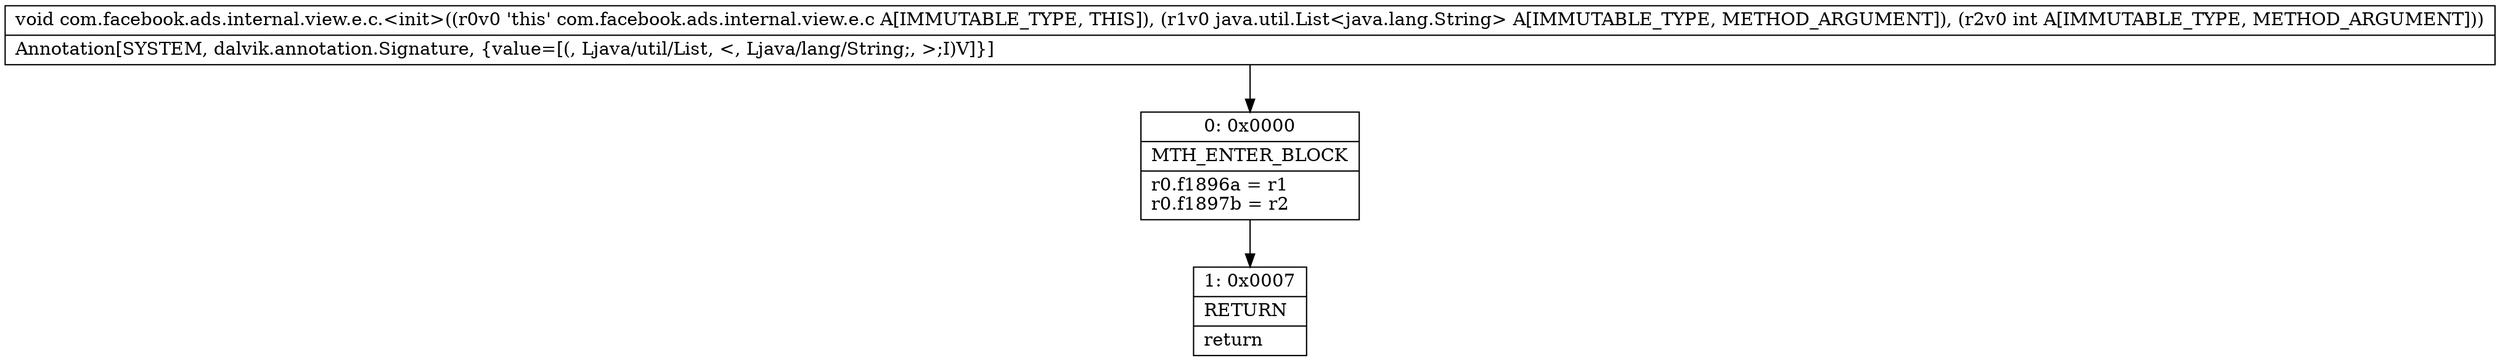 digraph "CFG forcom.facebook.ads.internal.view.e.c.\<init\>(Ljava\/util\/List;I)V" {
Node_0 [shape=record,label="{0\:\ 0x0000|MTH_ENTER_BLOCK\l|r0.f1896a = r1\lr0.f1897b = r2\l}"];
Node_1 [shape=record,label="{1\:\ 0x0007|RETURN\l|return\l}"];
MethodNode[shape=record,label="{void com.facebook.ads.internal.view.e.c.\<init\>((r0v0 'this' com.facebook.ads.internal.view.e.c A[IMMUTABLE_TYPE, THIS]), (r1v0 java.util.List\<java.lang.String\> A[IMMUTABLE_TYPE, METHOD_ARGUMENT]), (r2v0 int A[IMMUTABLE_TYPE, METHOD_ARGUMENT]))  | Annotation[SYSTEM, dalvik.annotation.Signature, \{value=[(, Ljava\/util\/List, \<, Ljava\/lang\/String;, \>;I)V]\}]\l}"];
MethodNode -> Node_0;
Node_0 -> Node_1;
}

